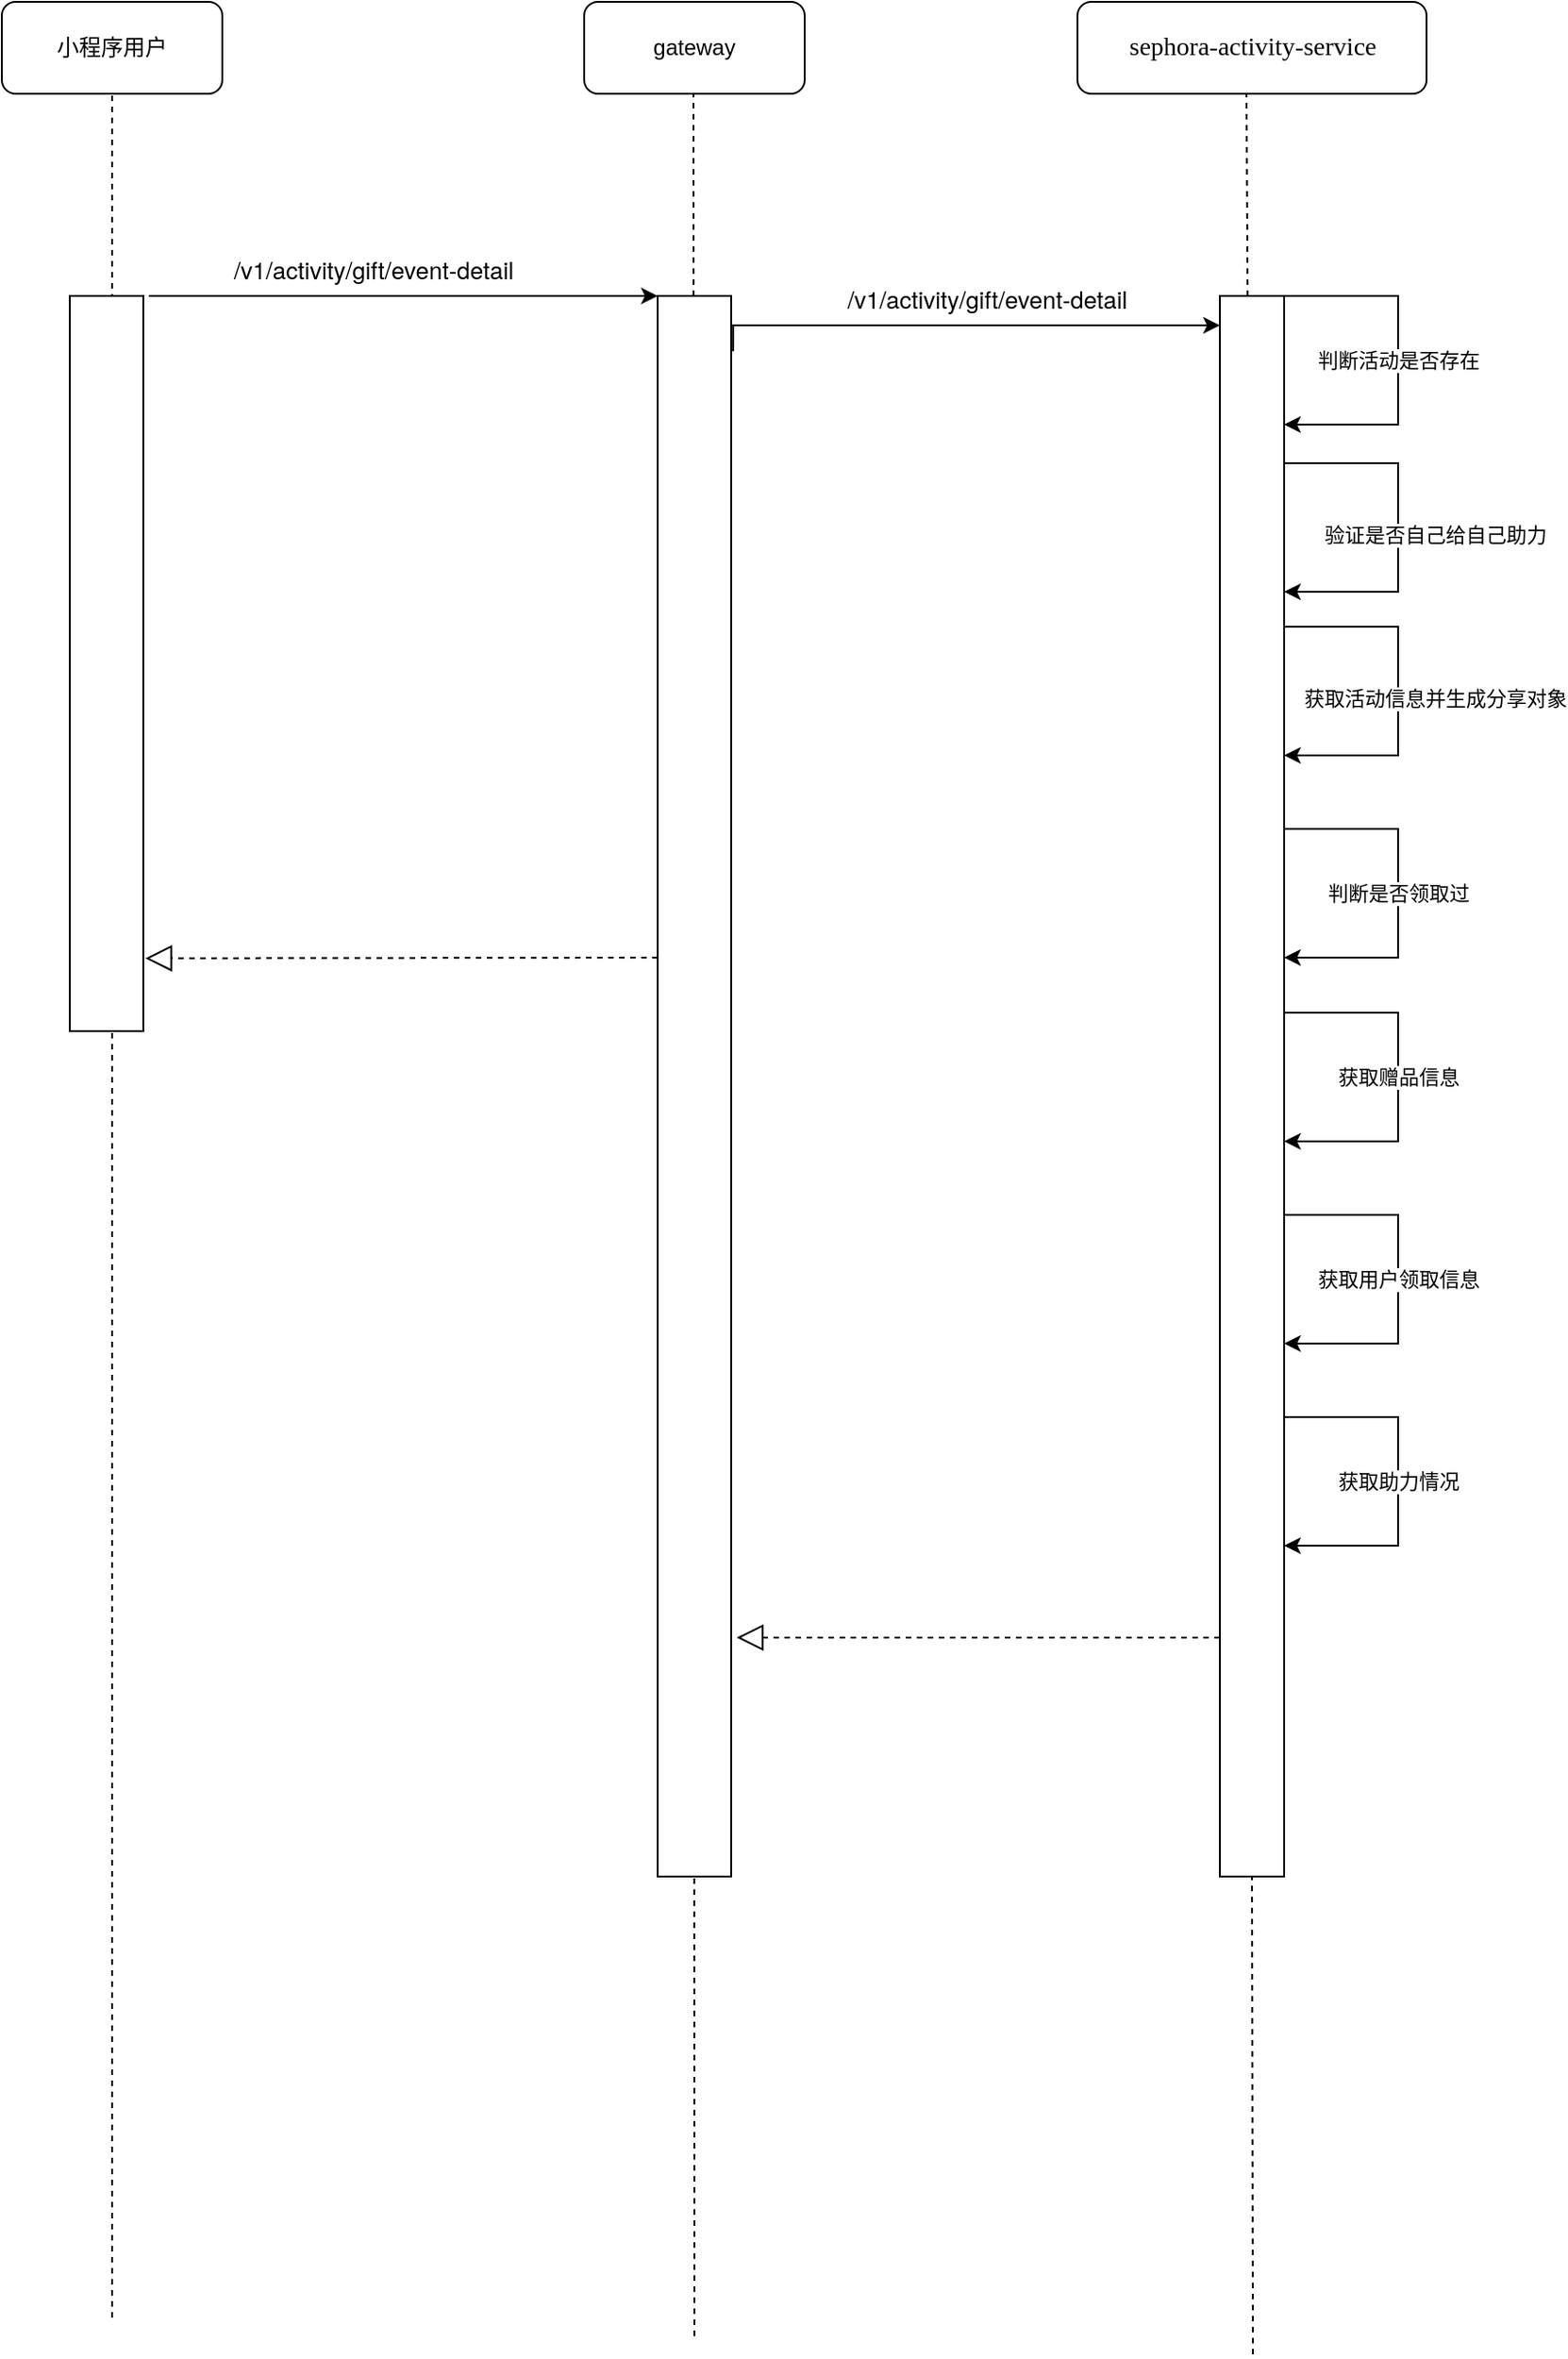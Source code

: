 <mxfile version="15.7.4" type="github">
  <diagram id="uweNZI2_eZ_7GisBmQ8j" name="第 1 页">
    <mxGraphModel dx="1350" dy="735" grid="1" gridSize="10" guides="1" tooltips="1" connect="1" arrows="1" fold="1" page="1" pageScale="1" pageWidth="1169" pageHeight="1654" math="0" shadow="0">
      <root>
        <mxCell id="0" />
        <mxCell id="1" parent="0" />
        <mxCell id="zEQdMj81xNYRxHrbxZHM-1" value="小程序用户" style="rounded=1;whiteSpace=wrap;html=1;labelBackgroundColor=default;fontColor=#000000;" vertex="1" parent="1">
          <mxGeometry x="120" y="140" width="120" height="50" as="geometry" />
        </mxCell>
        <mxCell id="zEQdMj81xNYRxHrbxZHM-2" value="" style="endArrow=none;dashed=1;html=1;rounded=0;fontColor=#000000;entryX=0.5;entryY=1;entryDx=0;entryDy=0;" edge="1" parent="1" target="zEQdMj81xNYRxHrbxZHM-1">
          <mxGeometry width="50" height="50" relative="1" as="geometry">
            <mxPoint x="180" y="1400" as="sourcePoint" />
            <mxPoint x="210" y="190" as="targetPoint" />
          </mxGeometry>
        </mxCell>
        <mxCell id="zEQdMj81xNYRxHrbxZHM-3" value="" style="rounded=0;whiteSpace=wrap;html=1;labelBackgroundColor=default;fontColor=#000000;" vertex="1" parent="1">
          <mxGeometry x="157" y="300" width="40" height="400" as="geometry" />
        </mxCell>
        <mxCell id="zEQdMj81xNYRxHrbxZHM-4" value="&lt;p class=&quot;MsoNormal&quot; style=&quot;margin: 0pt 0pt 0.0pt ; text-align: justify&quot;&gt;&lt;font face=&quot;calibri&quot;&gt;&lt;span style=&quot;font-size: 14px&quot;&gt;sephora-activity-service&lt;/span&gt;&lt;/font&gt;&lt;br&gt;&lt;/p&gt;" style="rounded=1;whiteSpace=wrap;html=1;labelBackgroundColor=default;fontColor=#000000;" vertex="1" parent="1">
          <mxGeometry x="705.5" y="140" width="190" height="50" as="geometry" />
        </mxCell>
        <mxCell id="zEQdMj81xNYRxHrbxZHM-5" value="" style="endArrow=none;dashed=1;html=1;rounded=0;fontColor=#000000;entryX=0.5;entryY=1;entryDx=0;entryDy=0;startArrow=none;" edge="1" parent="1" source="zEQdMj81xNYRxHrbxZHM-8">
          <mxGeometry width="50" height="50" relative="1" as="geometry">
            <mxPoint x="797.5" y="1756" as="sourcePoint" />
            <mxPoint x="797.5" y="190" as="targetPoint" />
          </mxGeometry>
        </mxCell>
        <mxCell id="zEQdMj81xNYRxHrbxZHM-8" value="" style="rounded=0;whiteSpace=wrap;html=1;labelBackgroundColor=default;fontColor=#000000;" vertex="1" parent="1">
          <mxGeometry x="783" y="300" width="35" height="860" as="geometry" />
        </mxCell>
        <mxCell id="zEQdMj81xNYRxHrbxZHM-9" value="" style="endArrow=none;dashed=1;html=1;rounded=0;fontColor=#000000;entryX=0.5;entryY=1;entryDx=0;entryDy=0;" edge="1" parent="1" target="zEQdMj81xNYRxHrbxZHM-8">
          <mxGeometry width="50" height="50" relative="1" as="geometry">
            <mxPoint x="801" y="1420" as="sourcePoint" />
            <mxPoint x="797.5" y="190" as="targetPoint" />
          </mxGeometry>
        </mxCell>
        <mxCell id="zEQdMj81xNYRxHrbxZHM-10" value="" style="endArrow=classic;html=1;rounded=0;fontColor=#000000;entryX=0;entryY=0;entryDx=0;entryDy=0;" edge="1" parent="1" target="zEQdMj81xNYRxHrbxZHM-14">
          <mxGeometry width="50" height="50" relative="1" as="geometry">
            <mxPoint x="200" y="300" as="sourcePoint" />
            <mxPoint x="490" y="300" as="targetPoint" />
          </mxGeometry>
        </mxCell>
        <mxCell id="zEQdMj81xNYRxHrbxZHM-11" value="gateway" style="rounded=1;whiteSpace=wrap;html=1;labelBackgroundColor=default;fontColor=#000000;" vertex="1" parent="1">
          <mxGeometry x="437" y="140" width="120" height="50" as="geometry" />
        </mxCell>
        <mxCell id="zEQdMj81xNYRxHrbxZHM-12" value="" style="endArrow=none;dashed=1;html=1;rounded=0;fontColor=#000000;entryX=0.5;entryY=1;entryDx=0;entryDy=0;" edge="1" parent="1">
          <mxGeometry width="50" height="50" relative="1" as="geometry">
            <mxPoint x="497.0" y="1410" as="sourcePoint" />
            <mxPoint x="496.5" y="190" as="targetPoint" />
          </mxGeometry>
        </mxCell>
        <mxCell id="zEQdMj81xNYRxHrbxZHM-13" style="edgeStyle=orthogonalEdgeStyle;rounded=0;orthogonalLoop=1;jettySize=auto;html=1;exitX=1.027;exitY=0.035;exitDx=0;exitDy=0;entryX=0;entryY=0;entryDx=0;entryDy=0;fontColor=#000000;exitPerimeter=0;" edge="1" parent="1" source="zEQdMj81xNYRxHrbxZHM-14">
          <mxGeometry relative="1" as="geometry">
            <Array as="points">
              <mxPoint x="518" y="316" />
            </Array>
            <mxPoint x="547" y="316" as="sourcePoint" />
            <mxPoint x="783" y="316.0" as="targetPoint" />
          </mxGeometry>
        </mxCell>
        <mxCell id="zEQdMj81xNYRxHrbxZHM-14" value="" style="rounded=0;whiteSpace=wrap;html=1;labelBackgroundColor=default;fontColor=#000000;" vertex="1" parent="1">
          <mxGeometry x="477" y="300" width="40" height="860" as="geometry" />
        </mxCell>
        <mxCell id="zEQdMj81xNYRxHrbxZHM-15" value="判断活动是否存在" style="edgeStyle=orthogonalEdgeStyle;rounded=0;orthogonalLoop=1;jettySize=auto;html=1;exitX=1;exitY=0;exitDx=0;exitDy=0;fontColor=#000000;" edge="1" parent="1" source="zEQdMj81xNYRxHrbxZHM-8">
          <mxGeometry relative="1" as="geometry">
            <mxPoint x="818" y="370" as="targetPoint" />
            <Array as="points">
              <mxPoint x="880" y="300" />
              <mxPoint x="880" y="370" />
              <mxPoint x="818" y="370" />
            </Array>
          </mxGeometry>
        </mxCell>
        <mxCell id="zEQdMj81xNYRxHrbxZHM-25" value="" style="endArrow=block;dashed=1;endFill=0;endSize=12;html=1;rounded=0;fontColor=#000000;exitX=0;exitY=1;exitDx=0;exitDy=0;" edge="1" parent="1">
          <mxGeometry width="160" relative="1" as="geometry">
            <mxPoint x="783" y="1030" as="sourcePoint" />
            <mxPoint x="520" y="1030" as="targetPoint" />
          </mxGeometry>
        </mxCell>
        <mxCell id="zEQdMj81xNYRxHrbxZHM-27" value="" style="endArrow=block;dashed=1;endFill=0;endSize=12;html=1;rounded=0;fontColor=#000000;exitX=0;exitY=1;exitDx=0;exitDy=0;entryX=1.028;entryY=0.901;entryDx=0;entryDy=0;entryPerimeter=0;" edge="1" parent="1" target="zEQdMj81xNYRxHrbxZHM-3">
          <mxGeometry width="160" relative="1" as="geometry">
            <mxPoint x="477.0" y="660" as="sourcePoint" />
            <mxPoint x="245" y="660" as="targetPoint" />
          </mxGeometry>
        </mxCell>
        <mxCell id="zEQdMj81xNYRxHrbxZHM-30" value="验证是否自己给自己助力" style="edgeStyle=orthogonalEdgeStyle;rounded=0;orthogonalLoop=1;jettySize=auto;html=1;exitX=1;exitY=0;exitDx=0;exitDy=0;fontColor=#000000;" edge="1" parent="1">
          <mxGeometry x="0.041" y="20" relative="1" as="geometry">
            <mxPoint x="818" y="461" as="targetPoint" />
            <Array as="points">
              <mxPoint x="880" y="391" />
              <mxPoint x="880" y="461" />
              <mxPoint x="818" y="461" />
            </Array>
            <mxPoint x="818" y="391" as="sourcePoint" />
            <mxPoint as="offset" />
          </mxGeometry>
        </mxCell>
        <mxCell id="zEQdMj81xNYRxHrbxZHM-45" value="&lt;font face=&quot;helvetica neue&quot;&gt;&lt;span style=&quot;font-size: 13px&quot;&gt;/v1/activity/gift/event-detail&lt;/span&gt;&lt;/font&gt;" style="text;html=1;align=center;verticalAlign=middle;resizable=0;points=[];autosize=1;strokeColor=none;fillColor=none;fontColor=#000000;" vertex="1" parent="1">
          <mxGeometry x="237" y="276" width="170" height="20" as="geometry" />
        </mxCell>
        <mxCell id="zEQdMj81xNYRxHrbxZHM-46" value="&lt;font face=&quot;helvetica neue&quot;&gt;&lt;span style=&quot;font-size: 13px&quot;&gt;/v1/activity/gift/event-detail&lt;/span&gt;&lt;/font&gt;" style="text;html=1;align=center;verticalAlign=middle;resizable=0;points=[];autosize=1;strokeColor=none;fillColor=none;fontColor=#000000;" vertex="1" parent="1">
          <mxGeometry x="571" y="292" width="170" height="20" as="geometry" />
        </mxCell>
        <mxCell id="zEQdMj81xNYRxHrbxZHM-47" value="获取活动信息并生成分享对象" style="edgeStyle=orthogonalEdgeStyle;rounded=0;orthogonalLoop=1;jettySize=auto;html=1;exitX=1;exitY=0;exitDx=0;exitDy=0;fontColor=#000000;" edge="1" parent="1">
          <mxGeometry x="0.041" y="20" relative="1" as="geometry">
            <mxPoint x="818" y="550" as="targetPoint" />
            <Array as="points">
              <mxPoint x="880" y="480" />
              <mxPoint x="880" y="550" />
              <mxPoint x="818" y="550" />
            </Array>
            <mxPoint x="818" y="480" as="sourcePoint" />
            <mxPoint as="offset" />
          </mxGeometry>
        </mxCell>
        <mxCell id="zEQdMj81xNYRxHrbxZHM-48" value="获取赠品信息" style="edgeStyle=orthogonalEdgeStyle;rounded=0;orthogonalLoop=1;jettySize=auto;html=1;exitX=1;exitY=0;exitDx=0;exitDy=0;fontColor=#000000;" edge="1" parent="1">
          <mxGeometry relative="1" as="geometry">
            <mxPoint x="818" y="760" as="targetPoint" />
            <Array as="points">
              <mxPoint x="880" y="690" />
              <mxPoint x="880" y="760" />
              <mxPoint x="818" y="760" />
            </Array>
            <mxPoint x="818" y="690.0" as="sourcePoint" />
          </mxGeometry>
        </mxCell>
        <mxCell id="zEQdMj81xNYRxHrbxZHM-50" value="判断是否领取过" style="edgeStyle=orthogonalEdgeStyle;rounded=0;orthogonalLoop=1;jettySize=auto;html=1;exitX=1;exitY=0;exitDx=0;exitDy=0;fontColor=#000000;" edge="1" parent="1">
          <mxGeometry relative="1" as="geometry">
            <mxPoint x="818" y="660" as="targetPoint" />
            <Array as="points">
              <mxPoint x="880" y="590" />
              <mxPoint x="880" y="660" />
              <mxPoint x="818" y="660" />
            </Array>
            <mxPoint x="818" y="590.0" as="sourcePoint" />
          </mxGeometry>
        </mxCell>
        <mxCell id="zEQdMj81xNYRxHrbxZHM-51" value="获取用户领取信息" style="edgeStyle=orthogonalEdgeStyle;rounded=0;orthogonalLoop=1;jettySize=auto;html=1;exitX=1;exitY=0;exitDx=0;exitDy=0;fontColor=#000000;" edge="1" parent="1">
          <mxGeometry relative="1" as="geometry">
            <mxPoint x="818" y="870" as="targetPoint" />
            <Array as="points">
              <mxPoint x="880" y="800" />
              <mxPoint x="880" y="870" />
              <mxPoint x="818" y="870" />
            </Array>
            <mxPoint x="818" y="800.0" as="sourcePoint" />
          </mxGeometry>
        </mxCell>
        <mxCell id="zEQdMj81xNYRxHrbxZHM-52" value="获取助力情况" style="edgeStyle=orthogonalEdgeStyle;rounded=0;orthogonalLoop=1;jettySize=auto;html=1;exitX=1;exitY=0;exitDx=0;exitDy=0;fontColor=#000000;" edge="1" parent="1">
          <mxGeometry relative="1" as="geometry">
            <mxPoint x="818" y="980" as="targetPoint" />
            <Array as="points">
              <mxPoint x="880" y="910" />
              <mxPoint x="880" y="980" />
              <mxPoint x="818" y="980" />
            </Array>
            <mxPoint x="818" y="910.0" as="sourcePoint" />
          </mxGeometry>
        </mxCell>
      </root>
    </mxGraphModel>
  </diagram>
</mxfile>
